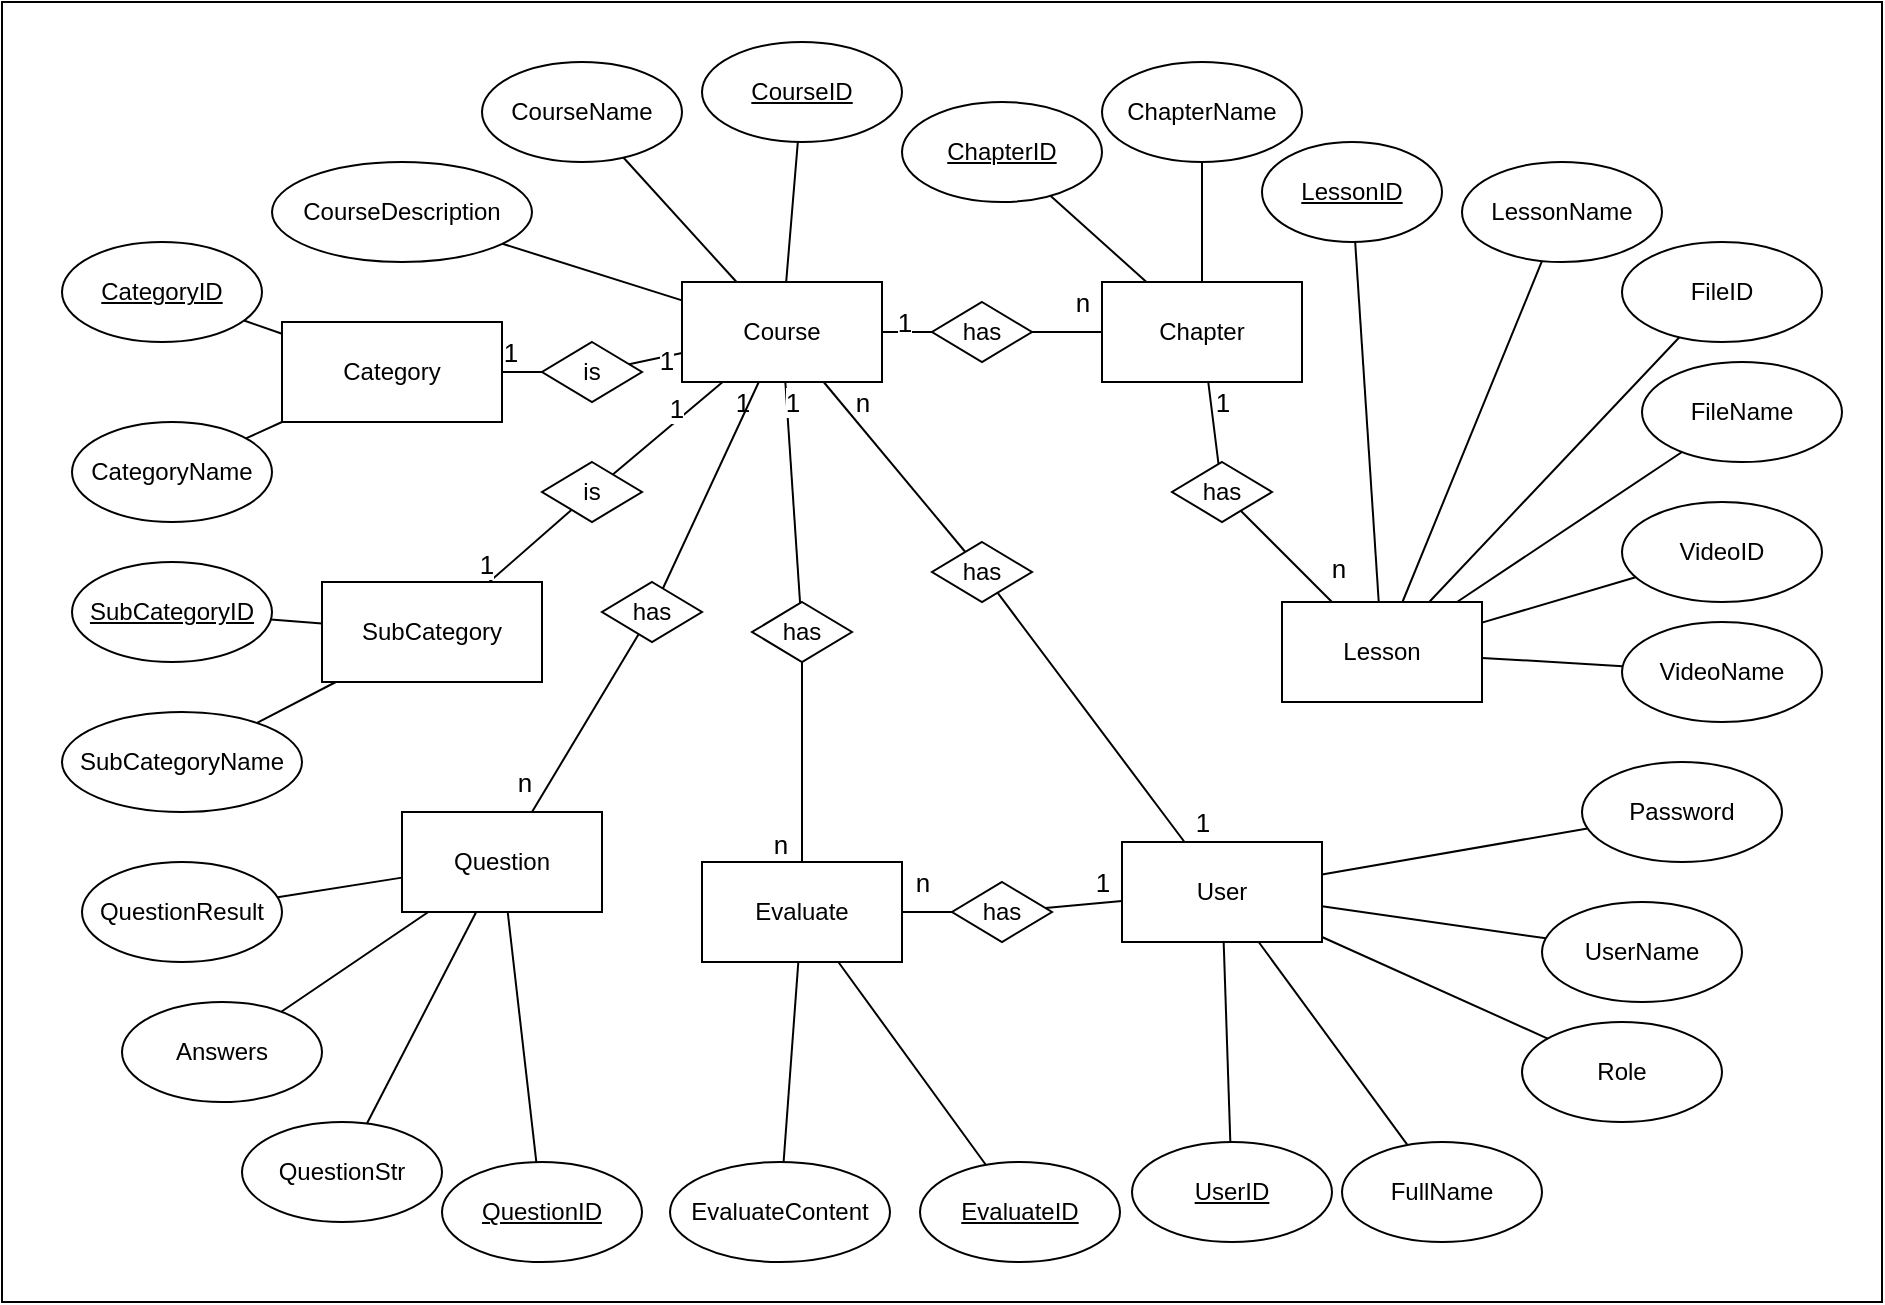 <mxfile version="20.8.23" type="device"><diagram name="Trang-1" id="u77DdgTxPUdZP3bUxLTo"><mxGraphModel dx="1877" dy="530" grid="1" gridSize="10" guides="1" tooltips="1" connect="1" arrows="1" fold="1" page="1" pageScale="1" pageWidth="827" pageHeight="1169" math="0" shadow="0"><root><mxCell id="0"/><mxCell id="1" parent="0"/><mxCell id="E32ut6XrHwZ2qScWwml1-1" value="" style="rounded=0;whiteSpace=wrap;html=1;" vertex="1" parent="1"><mxGeometry x="-70" y="180" width="940" height="650" as="geometry"/></mxCell><mxCell id="E32ut6XrHwZ2qScWwml1-2" value="Course" style="rounded=0;whiteSpace=wrap;html=1;" vertex="1" parent="1"><mxGeometry x="270" y="320" width="100" height="50" as="geometry"/></mxCell><mxCell id="E32ut6XrHwZ2qScWwml1-3" value="&lt;u&gt;CourseID&lt;/u&gt;" style="ellipse;whiteSpace=wrap;html=1;" vertex="1" parent="1"><mxGeometry x="280" y="200" width="100" height="50" as="geometry"/></mxCell><mxCell id="E32ut6XrHwZ2qScWwml1-4" value="" style="endArrow=none;html=1;rounded=0;targetPerimeterSpacing=0;" edge="1" parent="1" source="E32ut6XrHwZ2qScWwml1-2" target="E32ut6XrHwZ2qScWwml1-3"><mxGeometry width="50" height="50" relative="1" as="geometry"><mxPoint x="450" y="480" as="sourcePoint"/><mxPoint x="500" y="430" as="targetPoint"/></mxGeometry></mxCell><mxCell id="E32ut6XrHwZ2qScWwml1-5" value="CourseName" style="ellipse;whiteSpace=wrap;html=1;" vertex="1" parent="1"><mxGeometry x="170" y="210" width="100" height="50" as="geometry"/></mxCell><mxCell id="E32ut6XrHwZ2qScWwml1-6" value="CourseDescription" style="ellipse;whiteSpace=wrap;html=1;" vertex="1" parent="1"><mxGeometry x="65" y="260" width="130" height="50" as="geometry"/></mxCell><mxCell id="E32ut6XrHwZ2qScWwml1-7" value="" style="endArrow=none;html=1;rounded=0;" edge="1" parent="1" source="E32ut6XrHwZ2qScWwml1-2" target="E32ut6XrHwZ2qScWwml1-5"><mxGeometry width="50" height="50" relative="1" as="geometry"><mxPoint x="338" y="370" as="sourcePoint"/><mxPoint x="332" y="300" as="targetPoint"/></mxGeometry></mxCell><mxCell id="E32ut6XrHwZ2qScWwml1-8" value="" style="endArrow=none;html=1;rounded=0;" edge="1" parent="1" source="E32ut6XrHwZ2qScWwml1-2" target="E32ut6XrHwZ2qScWwml1-6"><mxGeometry width="50" height="50" relative="1" as="geometry"><mxPoint x="348" y="380" as="sourcePoint"/><mxPoint x="342" y="310" as="targetPoint"/></mxGeometry></mxCell><mxCell id="E32ut6XrHwZ2qScWwml1-9" value="Category" style="rounded=0;whiteSpace=wrap;html=1;" vertex="1" parent="1"><mxGeometry x="70" y="340" width="110" height="50" as="geometry"/></mxCell><mxCell id="E32ut6XrHwZ2qScWwml1-10" value="&lt;u&gt;CategoryID&lt;/u&gt;" style="ellipse;whiteSpace=wrap;html=1;" vertex="1" parent="1"><mxGeometry x="-40" y="300" width="100" height="50" as="geometry"/></mxCell><mxCell id="E32ut6XrHwZ2qScWwml1-12" value="CategoryName" style="ellipse;whiteSpace=wrap;html=1;" vertex="1" parent="1"><mxGeometry x="-35" y="390" width="100" height="50" as="geometry"/></mxCell><mxCell id="E32ut6XrHwZ2qScWwml1-13" value="" style="endArrow=none;html=1;rounded=0;targetPerimeterSpacing=0;" edge="1" parent="1" source="E32ut6XrHwZ2qScWwml1-9" target="E32ut6XrHwZ2qScWwml1-10"><mxGeometry width="50" height="50" relative="1" as="geometry"><mxPoint x="330" y="370" as="sourcePoint"/><mxPoint x="330" y="300" as="targetPoint"/></mxGeometry></mxCell><mxCell id="E32ut6XrHwZ2qScWwml1-14" value="" style="endArrow=none;html=1;rounded=0;targetPerimeterSpacing=0;" edge="1" parent="1" source="E32ut6XrHwZ2qScWwml1-9" target="E32ut6XrHwZ2qScWwml1-12"><mxGeometry width="50" height="50" relative="1" as="geometry"><mxPoint x="340" y="380" as="sourcePoint"/><mxPoint x="340" y="310" as="targetPoint"/></mxGeometry></mxCell><mxCell id="E32ut6XrHwZ2qScWwml1-15" value="SubCategory" style="rounded=0;whiteSpace=wrap;html=1;" vertex="1" parent="1"><mxGeometry x="90" y="470" width="110" height="50" as="geometry"/></mxCell><mxCell id="E32ut6XrHwZ2qScWwml1-16" value="&lt;u&gt;SubCategoryID&lt;/u&gt;" style="ellipse;whiteSpace=wrap;html=1;" vertex="1" parent="1"><mxGeometry x="-35" y="460" width="100" height="50" as="geometry"/></mxCell><mxCell id="E32ut6XrHwZ2qScWwml1-17" value="SubCategoryName" style="ellipse;whiteSpace=wrap;html=1;" vertex="1" parent="1"><mxGeometry x="-40" y="535" width="120" height="50" as="geometry"/></mxCell><mxCell id="E32ut6XrHwZ2qScWwml1-18" value="" style="endArrow=none;html=1;rounded=0;targetPerimeterSpacing=0;" edge="1" parent="1" source="E32ut6XrHwZ2qScWwml1-15" target="E32ut6XrHwZ2qScWwml1-16"><mxGeometry width="50" height="50" relative="1" as="geometry"><mxPoint x="370" y="570" as="sourcePoint"/><mxPoint x="370" y="500" as="targetPoint"/></mxGeometry></mxCell><mxCell id="E32ut6XrHwZ2qScWwml1-19" value="" style="endArrow=none;html=1;rounded=0;targetPerimeterSpacing=0;" edge="1" parent="1" source="E32ut6XrHwZ2qScWwml1-15" target="E32ut6XrHwZ2qScWwml1-17"><mxGeometry width="50" height="50" relative="1" as="geometry"><mxPoint x="380" y="580" as="sourcePoint"/><mxPoint x="380" y="510" as="targetPoint"/></mxGeometry></mxCell><mxCell id="E32ut6XrHwZ2qScWwml1-20" value="is" style="rhombus;whiteSpace=wrap;html=1;" vertex="1" parent="1"><mxGeometry x="200" y="350" width="50" height="30" as="geometry"/></mxCell><mxCell id="E32ut6XrHwZ2qScWwml1-21" value="1" style="endArrow=none;html=1;rounded=0;targetPerimeterSpacing=0;fontSize=13;" edge="1" parent="1" source="E32ut6XrHwZ2qScWwml1-2" target="E32ut6XrHwZ2qScWwml1-20"><mxGeometry x="-0.382" y="2" width="50" height="50" relative="1" as="geometry"><mxPoint x="450" y="480" as="sourcePoint"/><mxPoint x="500" y="430" as="targetPoint"/><mxPoint as="offset"/></mxGeometry></mxCell><mxCell id="E32ut6XrHwZ2qScWwml1-22" value="1" style="endArrow=none;html=1;rounded=0;targetPerimeterSpacing=0;fontSize=13;" edge="1" parent="1" source="E32ut6XrHwZ2qScWwml1-20" target="E32ut6XrHwZ2qScWwml1-9"><mxGeometry x="0.62" y="-10" width="50" height="50" relative="1" as="geometry"><mxPoint x="450" y="480" as="sourcePoint"/><mxPoint x="500" y="430" as="targetPoint"/><mxPoint as="offset"/></mxGeometry></mxCell><mxCell id="E32ut6XrHwZ2qScWwml1-23" value="is" style="rhombus;whiteSpace=wrap;html=1;" vertex="1" parent="1"><mxGeometry x="200" y="410" width="50" height="30" as="geometry"/></mxCell><mxCell id="E32ut6XrHwZ2qScWwml1-24" value="1" style="endArrow=none;html=1;rounded=0;targetPerimeterSpacing=0;fontSize=13;" edge="1" parent="1" source="E32ut6XrHwZ2qScWwml1-2" target="E32ut6XrHwZ2qScWwml1-23"><mxGeometry x="-1" y="14" width="50" height="50" relative="1" as="geometry"><mxPoint x="380" y="395" as="sourcePoint"/><mxPoint x="424" y="395" as="targetPoint"/><mxPoint x="1" y="-1" as="offset"/></mxGeometry></mxCell><mxCell id="E32ut6XrHwZ2qScWwml1-25" value="1" style="endArrow=none;html=1;rounded=0;targetPerimeterSpacing=0;fontSize=13;" edge="1" parent="1" source="E32ut6XrHwZ2qScWwml1-15" target="E32ut6XrHwZ2qScWwml1-23"><mxGeometry x="-0.812" y="8" width="50" height="50" relative="1" as="geometry"><mxPoint x="390" y="405" as="sourcePoint"/><mxPoint x="434" y="405" as="targetPoint"/><mxPoint as="offset"/></mxGeometry></mxCell><mxCell id="E32ut6XrHwZ2qScWwml1-26" value="Lesson" style="rounded=0;whiteSpace=wrap;html=1;" vertex="1" parent="1"><mxGeometry x="570" y="480" width="100" height="50" as="geometry"/></mxCell><mxCell id="E32ut6XrHwZ2qScWwml1-27" value="Chapter" style="rounded=0;whiteSpace=wrap;html=1;" vertex="1" parent="1"><mxGeometry x="480" y="320" width="100" height="50" as="geometry"/></mxCell><mxCell id="E32ut6XrHwZ2qScWwml1-28" value="Question" style="rounded=0;whiteSpace=wrap;html=1;" vertex="1" parent="1"><mxGeometry x="130" y="585" width="100" height="50" as="geometry"/></mxCell><mxCell id="E32ut6XrHwZ2qScWwml1-29" value="Evaluate" style="rounded=0;whiteSpace=wrap;html=1;" vertex="1" parent="1"><mxGeometry x="280" y="610" width="100" height="50" as="geometry"/></mxCell><mxCell id="E32ut6XrHwZ2qScWwml1-30" value="User" style="rounded=0;whiteSpace=wrap;html=1;" vertex="1" parent="1"><mxGeometry x="490" y="600" width="100" height="50" as="geometry"/></mxCell><mxCell id="E32ut6XrHwZ2qScWwml1-32" value="&lt;u&gt;UserID&lt;/u&gt;" style="ellipse;whiteSpace=wrap;html=1;" vertex="1" parent="1"><mxGeometry x="495" y="750" width="100" height="50" as="geometry"/></mxCell><mxCell id="E32ut6XrHwZ2qScWwml1-35" value="UserName" style="ellipse;whiteSpace=wrap;html=1;" vertex="1" parent="1"><mxGeometry x="700" y="630" width="100" height="50" as="geometry"/></mxCell><mxCell id="E32ut6XrHwZ2qScWwml1-36" value="Password" style="ellipse;whiteSpace=wrap;html=1;" vertex="1" parent="1"><mxGeometry x="720" y="560" width="100" height="50" as="geometry"/></mxCell><mxCell id="E32ut6XrHwZ2qScWwml1-37" value="" style="endArrow=none;html=1;rounded=0;targetPerimeterSpacing=0;" edge="1" parent="1" source="E32ut6XrHwZ2qScWwml1-30" target="E32ut6XrHwZ2qScWwml1-32"><mxGeometry width="50" height="50" relative="1" as="geometry"><mxPoint x="450" y="480" as="sourcePoint"/><mxPoint x="500" y="430" as="targetPoint"/></mxGeometry></mxCell><mxCell id="E32ut6XrHwZ2qScWwml1-38" value="" style="endArrow=none;html=1;rounded=0;targetPerimeterSpacing=0;" edge="1" parent="1" source="E32ut6XrHwZ2qScWwml1-30" target="E32ut6XrHwZ2qScWwml1-33"><mxGeometry width="50" height="50" relative="1" as="geometry"><mxPoint x="555" y="370" as="sourcePoint"/><mxPoint x="502" y="317" as="targetPoint"/></mxGeometry></mxCell><mxCell id="E32ut6XrHwZ2qScWwml1-39" value="" style="endArrow=none;html=1;rounded=0;targetPerimeterSpacing=0;" edge="1" parent="1" source="E32ut6XrHwZ2qScWwml1-30" target="E32ut6XrHwZ2qScWwml1-34"><mxGeometry width="50" height="50" relative="1" as="geometry"><mxPoint x="565" y="380" as="sourcePoint"/><mxPoint x="512" y="327" as="targetPoint"/></mxGeometry></mxCell><mxCell id="E32ut6XrHwZ2qScWwml1-40" value="" style="endArrow=none;html=1;rounded=0;targetPerimeterSpacing=0;" edge="1" parent="1" source="E32ut6XrHwZ2qScWwml1-30" target="E32ut6XrHwZ2qScWwml1-35"><mxGeometry width="50" height="50" relative="1" as="geometry"><mxPoint x="630" y="370" as="sourcePoint"/><mxPoint x="665" y="353" as="targetPoint"/></mxGeometry></mxCell><mxCell id="E32ut6XrHwZ2qScWwml1-41" value="" style="endArrow=none;html=1;rounded=0;targetPerimeterSpacing=0;" edge="1" parent="1" source="E32ut6XrHwZ2qScWwml1-30" target="E32ut6XrHwZ2qScWwml1-36"><mxGeometry width="50" height="50" relative="1" as="geometry"><mxPoint x="630" y="398" as="sourcePoint"/><mxPoint x="700" y="402" as="targetPoint"/></mxGeometry></mxCell><mxCell id="E32ut6XrHwZ2qScWwml1-42" value="&lt;u&gt;LessonID&lt;/u&gt;" style="ellipse;whiteSpace=wrap;html=1;" vertex="1" parent="1"><mxGeometry x="560" y="250" width="90" height="50" as="geometry"/></mxCell><mxCell id="E32ut6XrHwZ2qScWwml1-43" value="LessonName" style="ellipse;whiteSpace=wrap;html=1;" vertex="1" parent="1"><mxGeometry x="660" y="260" width="100" height="50" as="geometry"/></mxCell><mxCell id="E32ut6XrHwZ2qScWwml1-45" value="&lt;u&gt;ChapterID&lt;/u&gt;" style="ellipse;whiteSpace=wrap;html=1;" vertex="1" parent="1"><mxGeometry x="380" y="230" width="100" height="50" as="geometry"/></mxCell><mxCell id="E32ut6XrHwZ2qScWwml1-46" value="ChapterName" style="ellipse;whiteSpace=wrap;html=1;" vertex="1" parent="1"><mxGeometry x="480" y="210" width="100" height="50" as="geometry"/></mxCell><mxCell id="E32ut6XrHwZ2qScWwml1-47" value="" style="endArrow=none;html=1;rounded=0;targetPerimeterSpacing=0;" edge="1" parent="1" source="E32ut6XrHwZ2qScWwml1-45" target="E32ut6XrHwZ2qScWwml1-27"><mxGeometry width="50" height="50" relative="1" as="geometry"><mxPoint x="450" y="480" as="sourcePoint"/><mxPoint x="500" y="430" as="targetPoint"/></mxGeometry></mxCell><mxCell id="E32ut6XrHwZ2qScWwml1-48" value="" style="endArrow=none;html=1;rounded=0;targetPerimeterSpacing=0;" edge="1" parent="1" source="E32ut6XrHwZ2qScWwml1-46" target="E32ut6XrHwZ2qScWwml1-27"><mxGeometry width="50" height="50" relative="1" as="geometry"><mxPoint x="670" y="552" as="sourcePoint"/><mxPoint x="620" y="548" as="targetPoint"/></mxGeometry></mxCell><mxCell id="E32ut6XrHwZ2qScWwml1-49" value="" style="endArrow=none;html=1;rounded=0;targetPerimeterSpacing=0;" edge="1" parent="1" source="E32ut6XrHwZ2qScWwml1-42" target="E32ut6XrHwZ2qScWwml1-26"><mxGeometry width="50" height="50" relative="1" as="geometry"><mxPoint x="712" y="609" as="sourcePoint"/><mxPoint x="620" y="567" as="targetPoint"/></mxGeometry></mxCell><mxCell id="E32ut6XrHwZ2qScWwml1-50" value="" style="endArrow=none;html=1;rounded=0;targetPerimeterSpacing=0;" edge="1" parent="1" source="E32ut6XrHwZ2qScWwml1-43" target="E32ut6XrHwZ2qScWwml1-26"><mxGeometry width="50" height="50" relative="1" as="geometry"><mxPoint x="634" y="675" as="sourcePoint"/><mxPoint x="590" y="666" as="targetPoint"/></mxGeometry></mxCell><mxCell id="E32ut6XrHwZ2qScWwml1-51" value="FileName" style="ellipse;whiteSpace=wrap;html=1;" vertex="1" parent="1"><mxGeometry x="750" y="360" width="100" height="50" as="geometry"/></mxCell><mxCell id="E32ut6XrHwZ2qScWwml1-52" value="VideoName" style="ellipse;whiteSpace=wrap;html=1;" vertex="1" parent="1"><mxGeometry x="740" y="490" width="100" height="50" as="geometry"/></mxCell><mxCell id="E32ut6XrHwZ2qScWwml1-53" value="FileID" style="ellipse;whiteSpace=wrap;html=1;" vertex="1" parent="1"><mxGeometry x="740" y="300" width="100" height="50" as="geometry"/></mxCell><mxCell id="E32ut6XrHwZ2qScWwml1-54" value="VideoID" style="ellipse;whiteSpace=wrap;html=1;" vertex="1" parent="1"><mxGeometry x="740" y="430" width="100" height="50" as="geometry"/></mxCell><mxCell id="E32ut6XrHwZ2qScWwml1-55" value="" style="endArrow=none;html=1;rounded=0;targetPerimeterSpacing=0;" edge="1" parent="1" source="E32ut6XrHwZ2qScWwml1-53" target="E32ut6XrHwZ2qScWwml1-26"><mxGeometry width="50" height="50" relative="1" as="geometry"><mxPoint x="761" y="671" as="sourcePoint"/><mxPoint x="590" y="659" as="targetPoint"/></mxGeometry></mxCell><mxCell id="E32ut6XrHwZ2qScWwml1-59" value="&lt;u&gt;QuestionID&lt;/u&gt;" style="ellipse;whiteSpace=wrap;html=1;" vertex="1" parent="1"><mxGeometry x="150" y="760" width="100" height="50" as="geometry"/></mxCell><mxCell id="E32ut6XrHwZ2qScWwml1-60" value="QuestionStr" style="ellipse;whiteSpace=wrap;html=1;" vertex="1" parent="1"><mxGeometry x="50" y="740" width="100" height="50" as="geometry"/></mxCell><mxCell id="E32ut6XrHwZ2qScWwml1-62" value="Answers" style="ellipse;whiteSpace=wrap;html=1;" vertex="1" parent="1"><mxGeometry x="-10" y="680" width="100" height="50" as="geometry"/></mxCell><mxCell id="E32ut6XrHwZ2qScWwml1-63" value="QuestionResult" style="ellipse;whiteSpace=wrap;html=1;" vertex="1" parent="1"><mxGeometry x="-30" y="610" width="100" height="50" as="geometry"/></mxCell><mxCell id="E32ut6XrHwZ2qScWwml1-64" value="" style="endArrow=none;html=1;rounded=0;targetPerimeterSpacing=0;" edge="1" parent="1" source="E32ut6XrHwZ2qScWwml1-59" target="E32ut6XrHwZ2qScWwml1-28"><mxGeometry width="50" height="50" relative="1" as="geometry"><mxPoint x="770" y="780" as="sourcePoint"/><mxPoint x="770" y="680" as="targetPoint"/></mxGeometry></mxCell><mxCell id="E32ut6XrHwZ2qScWwml1-65" value="" style="endArrow=none;html=1;rounded=0;targetPerimeterSpacing=0;" edge="1" parent="1" source="E32ut6XrHwZ2qScWwml1-60" target="E32ut6XrHwZ2qScWwml1-28"><mxGeometry width="50" height="50" relative="1" as="geometry"><mxPoint x="701" y="852" as="sourcePoint"/><mxPoint x="581" y="710" as="targetPoint"/></mxGeometry></mxCell><mxCell id="E32ut6XrHwZ2qScWwml1-66" value="" style="endArrow=none;html=1;rounded=0;targetPerimeterSpacing=0;" edge="1" parent="1" source="E32ut6XrHwZ2qScWwml1-62" target="E32ut6XrHwZ2qScWwml1-28"><mxGeometry width="50" height="50" relative="1" as="geometry"><mxPoint x="595" y="850" as="sourcePoint"/><mxPoint x="565" y="710" as="targetPoint"/></mxGeometry></mxCell><mxCell id="E32ut6XrHwZ2qScWwml1-67" value="" style="endArrow=none;html=1;rounded=0;targetPerimeterSpacing=0;" edge="1" parent="1" source="E32ut6XrHwZ2qScWwml1-63" target="E32ut6XrHwZ2qScWwml1-28"><mxGeometry width="50" height="50" relative="1" as="geometry"><mxPoint x="507" y="860" as="sourcePoint"/><mxPoint x="553" y="710" as="targetPoint"/></mxGeometry></mxCell><mxCell id="E32ut6XrHwZ2qScWwml1-68" value="&lt;u&gt;EvaluateID&lt;/u&gt;" style="ellipse;whiteSpace=wrap;html=1;" vertex="1" parent="1"><mxGeometry x="389" y="760" width="100" height="50" as="geometry"/></mxCell><mxCell id="E32ut6XrHwZ2qScWwml1-70" value="EvaluateContent" style="ellipse;whiteSpace=wrap;html=1;" vertex="1" parent="1"><mxGeometry x="264" y="760" width="110" height="50" as="geometry"/></mxCell><mxCell id="E32ut6XrHwZ2qScWwml1-71" value="" style="endArrow=none;html=1;rounded=0;targetPerimeterSpacing=0;" edge="1" parent="1" source="E32ut6XrHwZ2qScWwml1-68" target="E32ut6XrHwZ2qScWwml1-29"><mxGeometry width="50" height="50" relative="1" as="geometry"><mxPoint x="409" y="872" as="sourcePoint"/><mxPoint x="540" y="710" as="targetPoint"/></mxGeometry></mxCell><mxCell id="E32ut6XrHwZ2qScWwml1-72" value="" style="endArrow=none;html=1;rounded=0;targetPerimeterSpacing=0;" edge="1" parent="1" source="E32ut6XrHwZ2qScWwml1-70" target="E32ut6XrHwZ2qScWwml1-29"><mxGeometry width="50" height="50" relative="1" as="geometry"><mxPoint x="335" y="780" as="sourcePoint"/><mxPoint x="320" y="700" as="targetPoint"/></mxGeometry></mxCell><mxCell id="E32ut6XrHwZ2qScWwml1-74" value="has" style="rhombus;whiteSpace=wrap;html=1;" vertex="1" parent="1"><mxGeometry x="305" y="480" width="50" height="30" as="geometry"/></mxCell><mxCell id="E32ut6XrHwZ2qScWwml1-75" value="" style="endArrow=none;html=1;rounded=0;targetPerimeterSpacing=0;fontSize=13;" edge="1" parent="1" source="E32ut6XrHwZ2qScWwml1-2" target="E32ut6XrHwZ2qScWwml1-74"><mxGeometry width="50" height="50" relative="1" as="geometry"><mxPoint x="319" y="380" as="sourcePoint"/><mxPoint x="280" y="463" as="targetPoint"/></mxGeometry></mxCell><mxCell id="E32ut6XrHwZ2qScWwml1-95" value="&lt;font style=&quot;font-size: 13px;&quot;&gt;1&lt;/font&gt;" style="edgeLabel;html=1;align=center;verticalAlign=middle;resizable=0;points=[];" vertex="1" connectable="0" parent="E32ut6XrHwZ2qScWwml1-75"><mxGeometry x="-0.428" y="-3" relative="1" as="geometry"><mxPoint x="4" y="-22" as="offset"/></mxGeometry></mxCell><mxCell id="E32ut6XrHwZ2qScWwml1-76" value="" style="endArrow=none;html=1;rounded=0;targetPerimeterSpacing=0;fontSize=13;" edge="1" parent="1" source="E32ut6XrHwZ2qScWwml1-74" target="E32ut6XrHwZ2qScWwml1-29"><mxGeometry width="50" height="50" relative="1" as="geometry"><mxPoint x="350" y="500" as="sourcePoint"/><mxPoint x="290" y="473" as="targetPoint"/></mxGeometry></mxCell><mxCell id="E32ut6XrHwZ2qScWwml1-96" value="n" style="edgeLabel;html=1;align=center;verticalAlign=middle;resizable=0;points=[];fontSize=13;" vertex="1" connectable="0" parent="E32ut6XrHwZ2qScWwml1-76"><mxGeometry x="-0.514" relative="1" as="geometry"><mxPoint x="-11" y="66" as="offset"/></mxGeometry></mxCell><mxCell id="E32ut6XrHwZ2qScWwml1-77" value="has" style="rhombus;whiteSpace=wrap;html=1;" vertex="1" parent="1"><mxGeometry x="230" y="470" width="50" height="30" as="geometry"/></mxCell><mxCell id="E32ut6XrHwZ2qScWwml1-78" value="" style="endArrow=none;html=1;rounded=0;targetPerimeterSpacing=0;" edge="1" parent="1" source="E32ut6XrHwZ2qScWwml1-2" target="E32ut6XrHwZ2qScWwml1-77"><mxGeometry width="50" height="50" relative="1" as="geometry"><mxPoint x="334" y="380" as="sourcePoint"/><mxPoint x="353" y="491" as="targetPoint"/></mxGeometry></mxCell><mxCell id="E32ut6XrHwZ2qScWwml1-97" value="1" style="edgeLabel;html=1;align=center;verticalAlign=middle;resizable=0;points=[];fontSize=13;" vertex="1" connectable="0" parent="E32ut6XrHwZ2qScWwml1-78"><mxGeometry x="-0.287" y="-1" relative="1" as="geometry"><mxPoint x="-24" y="-24" as="offset"/></mxGeometry></mxCell><mxCell id="E32ut6XrHwZ2qScWwml1-79" value="" style="endArrow=none;html=1;rounded=0;targetPerimeterSpacing=0;" edge="1" parent="1" source="E32ut6XrHwZ2qScWwml1-28" target="E32ut6XrHwZ2qScWwml1-77"><mxGeometry width="50" height="50" relative="1" as="geometry"><mxPoint x="344" y="390" as="sourcePoint"/><mxPoint x="363" y="501" as="targetPoint"/></mxGeometry></mxCell><mxCell id="E32ut6XrHwZ2qScWwml1-98" value="n" style="edgeLabel;html=1;align=center;verticalAlign=middle;resizable=0;points=[];fontSize=13;" vertex="1" connectable="0" parent="E32ut6XrHwZ2qScWwml1-79"><mxGeometry x="-0.532" y="-2" relative="1" as="geometry"><mxPoint x="-19" y="5" as="offset"/></mxGeometry></mxCell><mxCell id="E32ut6XrHwZ2qScWwml1-80" value="has" style="rhombus;whiteSpace=wrap;html=1;" vertex="1" parent="1"><mxGeometry x="395" y="450" width="50" height="30" as="geometry"/></mxCell><mxCell id="E32ut6XrHwZ2qScWwml1-81" value="1" style="endArrow=none;html=1;rounded=0;targetPerimeterSpacing=0;fontSize=13;" edge="1" parent="1" source="E32ut6XrHwZ2qScWwml1-80" target="E32ut6XrHwZ2qScWwml1-30"><mxGeometry x="0.965" y="13" width="50" height="50" relative="1" as="geometry"><mxPoint x="490" y="350" as="sourcePoint"/><mxPoint x="500" y="420" as="targetPoint"/><mxPoint as="offset"/></mxGeometry></mxCell><mxCell id="E32ut6XrHwZ2qScWwml1-82" value="n" style="endArrow=none;html=1;rounded=0;targetPerimeterSpacing=0;fontSize=13;" edge="1" parent="1" source="E32ut6XrHwZ2qScWwml1-2" target="E32ut6XrHwZ2qScWwml1-80"><mxGeometry x="-0.639" y="8" width="50" height="50" relative="1" as="geometry"><mxPoint x="522" y="363" as="sourcePoint"/><mxPoint x="590" y="359" as="targetPoint"/><mxPoint as="offset"/></mxGeometry></mxCell><mxCell id="E32ut6XrHwZ2qScWwml1-83" value="has" style="rhombus;whiteSpace=wrap;html=1;" vertex="1" parent="1"><mxGeometry x="395" y="330" width="50" height="30" as="geometry"/></mxCell><mxCell id="E32ut6XrHwZ2qScWwml1-84" value="has" style="rhombus;whiteSpace=wrap;html=1;" vertex="1" parent="1"><mxGeometry x="515" y="410" width="50" height="30" as="geometry"/></mxCell><mxCell id="E32ut6XrHwZ2qScWwml1-85" value="" style="endArrow=none;html=1;rounded=0;targetPerimeterSpacing=0;" edge="1" parent="1" source="E32ut6XrHwZ2qScWwml1-2" target="E32ut6XrHwZ2qScWwml1-83"><mxGeometry width="50" height="50" relative="1" as="geometry"><mxPoint x="351" y="380" as="sourcePoint"/><mxPoint x="457" y="505" as="targetPoint"/></mxGeometry></mxCell><mxCell id="E32ut6XrHwZ2qScWwml1-99" value="1" style="edgeLabel;html=1;align=center;verticalAlign=middle;resizable=0;points=[];fontSize=13;" vertex="1" connectable="0" parent="E32ut6XrHwZ2qScWwml1-85"><mxGeometry x="0.632" y="3" relative="1" as="geometry"><mxPoint x="-10" y="-2" as="offset"/></mxGeometry></mxCell><mxCell id="E32ut6XrHwZ2qScWwml1-86" value="" style="endArrow=none;html=1;rounded=0;targetPerimeterSpacing=0;" edge="1" parent="1" source="E32ut6XrHwZ2qScWwml1-27" target="E32ut6XrHwZ2qScWwml1-83"><mxGeometry width="50" height="50" relative="1" as="geometry"><mxPoint x="380" y="379" as="sourcePoint"/><mxPoint x="501" y="438" as="targetPoint"/></mxGeometry></mxCell><mxCell id="E32ut6XrHwZ2qScWwml1-100" value="n" style="edgeLabel;html=1;align=center;verticalAlign=middle;resizable=0;points=[];fontSize=13;" vertex="1" connectable="0" parent="E32ut6XrHwZ2qScWwml1-86"><mxGeometry x="-0.614" relative="1" as="geometry"><mxPoint x="-3" y="-15" as="offset"/></mxGeometry></mxCell><mxCell id="E32ut6XrHwZ2qScWwml1-88" value="1" style="endArrow=none;html=1;rounded=0;targetPerimeterSpacing=0;fontSize=13;" edge="1" parent="1" source="E32ut6XrHwZ2qScWwml1-27" target="E32ut6XrHwZ2qScWwml1-84"><mxGeometry x="-0.479" y="6" width="50" height="50" relative="1" as="geometry"><mxPoint x="680" y="460" as="sourcePoint"/><mxPoint x="537" y="447" as="targetPoint"/><mxPoint as="offset"/></mxGeometry></mxCell><mxCell id="E32ut6XrHwZ2qScWwml1-89" value="n" style="endArrow=none;html=1;rounded=0;targetPerimeterSpacing=0;fontSize=13;" edge="1" parent="1" source="E32ut6XrHwZ2qScWwml1-84" target="E32ut6XrHwZ2qScWwml1-26"><mxGeometry x="0.693" y="14" width="50" height="50" relative="1" as="geometry"><mxPoint x="723" y="490" as="sourcePoint"/><mxPoint x="714" y="522" as="targetPoint"/><mxPoint as="offset"/></mxGeometry></mxCell><mxCell id="E32ut6XrHwZ2qScWwml1-33" value="FullName" style="ellipse;whiteSpace=wrap;html=1;" vertex="1" parent="1"><mxGeometry x="600" y="750" width="100" height="50" as="geometry"/></mxCell><mxCell id="E32ut6XrHwZ2qScWwml1-34" value="Role" style="ellipse;whiteSpace=wrap;html=1;" vertex="1" parent="1"><mxGeometry x="690" y="690" width="100" height="50" as="geometry"/></mxCell><mxCell id="E32ut6XrHwZ2qScWwml1-106" value="" style="endArrow=none;html=1;rounded=0;targetPerimeterSpacing=0;" edge="1" parent="1" source="E32ut6XrHwZ2qScWwml1-54" target="E32ut6XrHwZ2qScWwml1-26"><mxGeometry width="50" height="50" relative="1" as="geometry"><mxPoint x="824" y="294" as="sourcePoint"/><mxPoint x="770" y="305" as="targetPoint"/></mxGeometry></mxCell><mxCell id="E32ut6XrHwZ2qScWwml1-107" value="" style="endArrow=none;html=1;rounded=0;targetPerimeterSpacing=0;" edge="1" parent="1" source="E32ut6XrHwZ2qScWwml1-51" target="E32ut6XrHwZ2qScWwml1-26"><mxGeometry width="50" height="50" relative="1" as="geometry"><mxPoint x="816" y="343" as="sourcePoint"/><mxPoint x="770" y="329" as="targetPoint"/></mxGeometry></mxCell><mxCell id="E32ut6XrHwZ2qScWwml1-108" value="" style="endArrow=none;html=1;rounded=0;targetPerimeterSpacing=0;" edge="1" parent="1" source="E32ut6XrHwZ2qScWwml1-52" target="E32ut6XrHwZ2qScWwml1-26"><mxGeometry width="50" height="50" relative="1" as="geometry"><mxPoint x="826" y="353" as="sourcePoint"/><mxPoint x="780" y="339" as="targetPoint"/></mxGeometry></mxCell><mxCell id="E32ut6XrHwZ2qScWwml1-109" value="has" style="rhombus;whiteSpace=wrap;html=1;" vertex="1" parent="1"><mxGeometry x="405" y="620" width="50" height="30" as="geometry"/></mxCell><mxCell id="E32ut6XrHwZ2qScWwml1-110" value="n" style="endArrow=none;html=1;rounded=0;targetPerimeterSpacing=0;fontSize=13;" edge="1" parent="1" source="E32ut6XrHwZ2qScWwml1-109" target="E32ut6XrHwZ2qScWwml1-29"><mxGeometry x="0.2" y="-15" width="50" height="50" relative="1" as="geometry"><mxPoint x="551" y="715" as="sourcePoint"/><mxPoint x="501" y="680" as="targetPoint"/><mxPoint as="offset"/></mxGeometry></mxCell><mxCell id="E32ut6XrHwZ2qScWwml1-111" value="1" style="endArrow=none;html=1;rounded=0;targetPerimeterSpacing=0;fontSize=13;" edge="1" parent="1" source="E32ut6XrHwZ2qScWwml1-30" target="E32ut6XrHwZ2qScWwml1-109"><mxGeometry x="-0.527" y="-10" width="50" height="50" relative="1" as="geometry"><mxPoint x="561" y="725" as="sourcePoint"/><mxPoint x="511" y="690" as="targetPoint"/><mxPoint as="offset"/></mxGeometry></mxCell></root></mxGraphModel></diagram></mxfile>